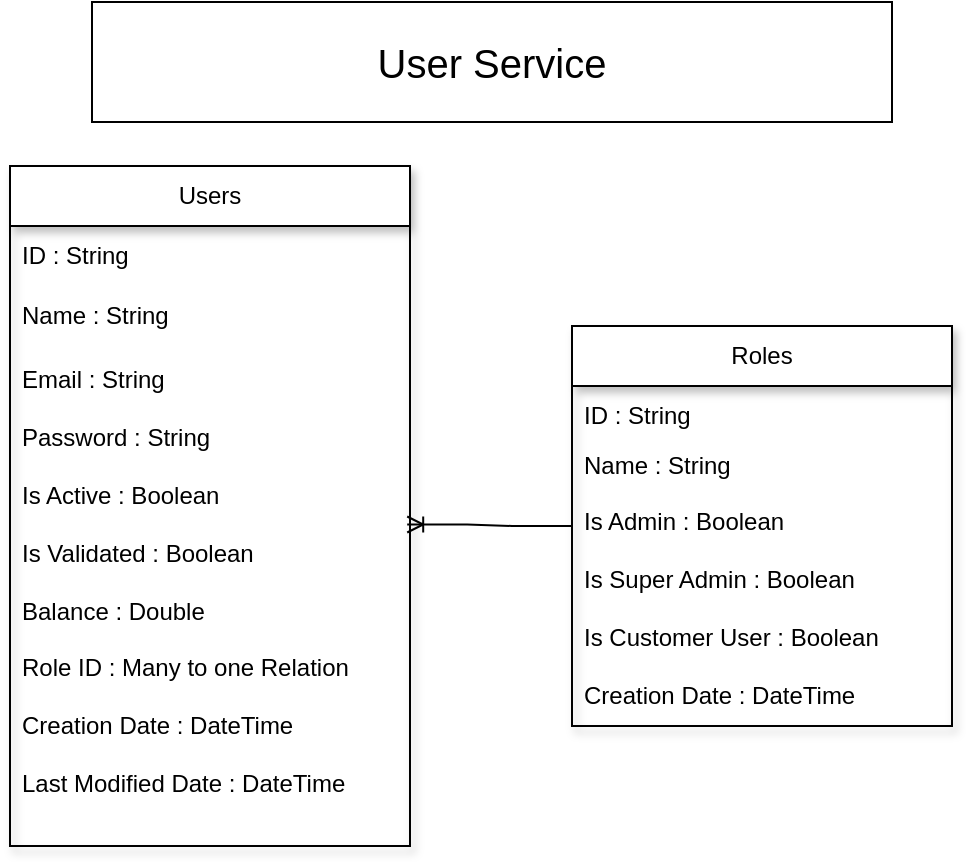<mxfile version="24.8.6">
  <diagram name="Page-1" id="ZyK53TdAnlDr-O_lH7QT">
    <mxGraphModel dx="794" dy="412" grid="1" gridSize="10" guides="1" tooltips="1" connect="1" arrows="1" fold="1" page="1" pageScale="1" pageWidth="850" pageHeight="1100" math="0" shadow="0">
      <root>
        <mxCell id="0" />
        <mxCell id="1" parent="0" />
        <mxCell id="RpdrxEQZ5Gxp6NaOAH7s-1" value="Users" style="swimlane;fontStyle=0;childLayout=stackLayout;horizontal=1;startSize=30;horizontalStack=0;resizeParent=1;resizeParentMax=0;resizeLast=0;collapsible=1;marginBottom=0;whiteSpace=wrap;html=1;shadow=1;" vertex="1" parent="1">
          <mxGeometry x="179" y="102" width="200" height="340" as="geometry" />
        </mxCell>
        <mxCell id="RpdrxEQZ5Gxp6NaOAH7s-2" value="ID : String" style="text;strokeColor=none;fillColor=none;align=left;verticalAlign=middle;spacingLeft=4;spacingRight=4;overflow=hidden;points=[[0,0.5],[1,0.5]];portConstraint=eastwest;rotatable=0;whiteSpace=wrap;html=1;" vertex="1" parent="RpdrxEQZ5Gxp6NaOAH7s-1">
          <mxGeometry y="30" width="200" height="30" as="geometry" />
        </mxCell>
        <mxCell id="RpdrxEQZ5Gxp6NaOAH7s-3" value="Name : String" style="text;strokeColor=none;fillColor=none;align=left;verticalAlign=middle;spacingLeft=4;spacingRight=4;overflow=hidden;points=[[0,0.5],[1,0.5]];portConstraint=eastwest;rotatable=0;whiteSpace=wrap;html=1;" vertex="1" parent="RpdrxEQZ5Gxp6NaOAH7s-1">
          <mxGeometry y="60" width="200" height="30" as="geometry" />
        </mxCell>
        <mxCell id="RpdrxEQZ5Gxp6NaOAH7s-4" value="Email : String&lt;div&gt;&lt;br&gt;&lt;/div&gt;&lt;div&gt;Password : String&lt;/div&gt;&lt;div&gt;&lt;br&gt;&lt;/div&gt;&lt;div&gt;Is Active : Boolean&lt;/div&gt;&lt;div&gt;&lt;br&gt;&lt;/div&gt;&lt;div&gt;Is Validated : Boolean&lt;/div&gt;&lt;div&gt;&lt;br&gt;&lt;/div&gt;&lt;div&gt;Balance : Double&lt;/div&gt;&lt;div&gt;&lt;br&gt;&lt;/div&gt;&lt;div&gt;Role ID : Many to one Relation&lt;/div&gt;&lt;div&gt;&lt;br&gt;&lt;/div&gt;&lt;div&gt;Creation Date : DateTime&lt;/div&gt;&lt;div&gt;&lt;br&gt;&lt;/div&gt;&lt;div&gt;Last Modified Date : DateTime&lt;/div&gt;&lt;div&gt;&lt;br&gt;&lt;/div&gt;" style="text;strokeColor=none;fillColor=none;align=left;verticalAlign=middle;spacingLeft=4;spacingRight=4;overflow=hidden;points=[[0,0.5],[1,0.5]];portConstraint=eastwest;rotatable=0;whiteSpace=wrap;html=1;" vertex="1" parent="RpdrxEQZ5Gxp6NaOAH7s-1">
          <mxGeometry y="90" width="200" height="250" as="geometry" />
        </mxCell>
        <mxCell id="RpdrxEQZ5Gxp6NaOAH7s-5" value="Roles" style="swimlane;fontStyle=0;childLayout=stackLayout;horizontal=1;startSize=30;horizontalStack=0;resizeParent=1;resizeParentMax=0;resizeLast=0;collapsible=1;marginBottom=0;whiteSpace=wrap;html=1;rotation=0;swimlaneLine=1;shadow=1;movable=1;resizable=1;rotatable=1;deletable=1;editable=1;locked=0;connectable=1;" vertex="1" parent="1">
          <mxGeometry x="460" y="182" width="190" height="200" as="geometry" />
        </mxCell>
        <mxCell id="RpdrxEQZ5Gxp6NaOAH7s-6" value="ID : String" style="text;strokeColor=none;fillColor=none;align=left;verticalAlign=middle;spacingLeft=4;spacingRight=4;overflow=hidden;points=[[0,0.5],[1,0.5]];portConstraint=eastwest;rotatable=0;whiteSpace=wrap;html=1;rotation=0;" vertex="1" parent="RpdrxEQZ5Gxp6NaOAH7s-5">
          <mxGeometry y="30" width="190" height="30" as="geometry" />
        </mxCell>
        <mxCell id="RpdrxEQZ5Gxp6NaOAH7s-7" value="Name : String&lt;div&gt;&lt;br&gt;&lt;/div&gt;&lt;div&gt;Is Admin : Boolean&lt;/div&gt;&lt;div&gt;&lt;br&gt;&lt;/div&gt;&lt;div&gt;Is Super Admin : Boolean&lt;/div&gt;&lt;div&gt;&lt;br&gt;&lt;/div&gt;&lt;div&gt;Is Customer User : Boolean&lt;/div&gt;&lt;div&gt;&lt;br&gt;&lt;/div&gt;&lt;div&gt;Creation Date : DateTime&lt;/div&gt;&lt;div&gt;&lt;br&gt;&lt;/div&gt;&lt;div&gt;&lt;br&gt;&lt;/div&gt;&lt;div&gt;&lt;br&gt;&lt;/div&gt;" style="text;strokeColor=none;fillColor=none;align=left;verticalAlign=middle;spacingLeft=4;spacingRight=4;overflow=hidden;points=[[0,0.5],[1,0.5]];portConstraint=eastwest;rotatable=0;whiteSpace=wrap;html=1;rotation=0;" vertex="1" parent="RpdrxEQZ5Gxp6NaOAH7s-5">
          <mxGeometry y="60" width="190" height="140" as="geometry" />
        </mxCell>
        <mxCell id="RpdrxEQZ5Gxp6NaOAH7s-8" value="" style="edgeStyle=entityRelationEdgeStyle;fontSize=12;html=1;endArrow=ERoneToMany;rounded=0;entryX=0.993;entryY=0.357;entryDx=0;entryDy=0;entryPerimeter=0;" edge="1" parent="1" source="RpdrxEQZ5Gxp6NaOAH7s-5" target="RpdrxEQZ5Gxp6NaOAH7s-4">
          <mxGeometry width="100" height="100" relative="1" as="geometry">
            <mxPoint x="440" y="260" as="sourcePoint" />
            <mxPoint x="450" y="40" as="targetPoint" />
          </mxGeometry>
        </mxCell>
        <mxCell id="RpdrxEQZ5Gxp6NaOAH7s-9" value="&lt;font style=&quot;font-size: 20px;&quot;&gt;User Service&lt;/font&gt;" style="rounded=0;whiteSpace=wrap;html=1;" vertex="1" parent="1">
          <mxGeometry x="220" y="20" width="400" height="60" as="geometry" />
        </mxCell>
      </root>
    </mxGraphModel>
  </diagram>
</mxfile>
